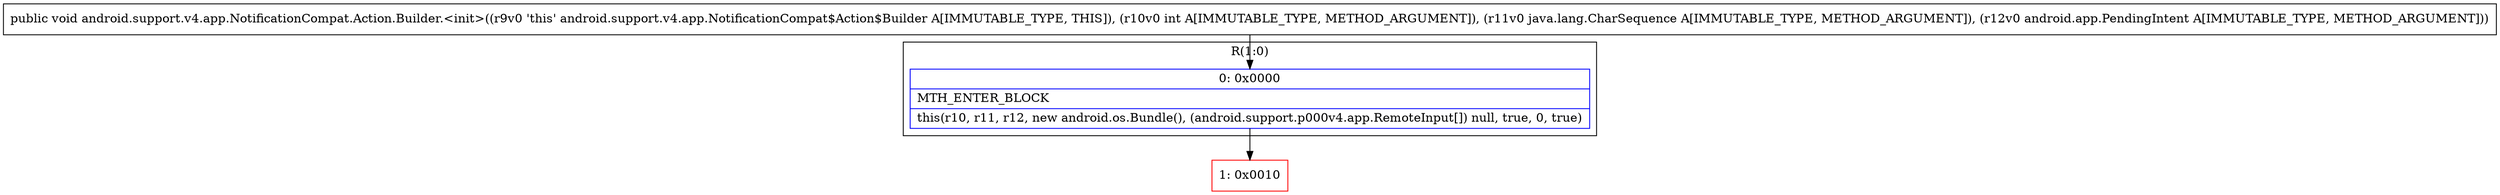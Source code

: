 digraph "CFG forandroid.support.v4.app.NotificationCompat.Action.Builder.\<init\>(ILjava\/lang\/CharSequence;Landroid\/app\/PendingIntent;)V" {
subgraph cluster_Region_1726486702 {
label = "R(1:0)";
node [shape=record,color=blue];
Node_0 [shape=record,label="{0\:\ 0x0000|MTH_ENTER_BLOCK\l|this(r10, r11, r12, new android.os.Bundle(), (android.support.p000v4.app.RemoteInput[]) null, true, 0, true)\l}"];
}
Node_1 [shape=record,color=red,label="{1\:\ 0x0010}"];
MethodNode[shape=record,label="{public void android.support.v4.app.NotificationCompat.Action.Builder.\<init\>((r9v0 'this' android.support.v4.app.NotificationCompat$Action$Builder A[IMMUTABLE_TYPE, THIS]), (r10v0 int A[IMMUTABLE_TYPE, METHOD_ARGUMENT]), (r11v0 java.lang.CharSequence A[IMMUTABLE_TYPE, METHOD_ARGUMENT]), (r12v0 android.app.PendingIntent A[IMMUTABLE_TYPE, METHOD_ARGUMENT])) }"];
MethodNode -> Node_0;
Node_0 -> Node_1;
}

